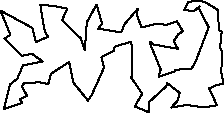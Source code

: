 unitsize(0.001cm);
draw((3140,1401)--(3058,1276));
draw((3058,1276)--(3133,1143));
draw((3133,1143)--(2698,1221));
draw((2698,1221)--(2642,1269));
draw((2642,1269)--(2639,1239));
draw((2639,1239)--(2830,775));
draw((2830,775)--(2801,695));
draw((2801,695)--(2800,653));
draw((2800,653)--(3084,748));
draw((3084,748)--(3084,774));
draw((3084,774)--(3370,791));
draw((3370,791)--(3438,901));
draw((3438,901)--(3675,1522));
draw((3675,1522)--(3507,1851));
draw((3507,1851)--(3515,1892));
draw((3515,1892)--(3417,1808));
draw((3417,1808)--(3245,1828));
draw((3245,1828)--(3317,1966));
draw((3317,1966)--(3453,1998));
draw((3453,1998)--(3611,1968));
draw((3611,1968)--(3782,1865));
draw((3782,1865)--(3834,1827));
draw((3834,1827)--(3858,1472));
draw((3858,1472)--(3904,1444));
draw((3904,1444)--(3876,1165));
draw((3876,1165)--(3918,1088));
draw((3918,1088)--(3896,742));
draw((3896,742)--(3938,516));
draw((3938,516)--(3829,513));
draw((3829,513)--(3684,445));
draw((3684,445)--(3821,147));
draw((3821,147)--(3595,111));
draw((3595,111)--(3292,152));
draw((3292,152)--(3017,108));
draw((3017,108)--(3060,155));
draw((3060,155)--(3123,217));
draw((3123,217)--(3162,367));
draw((3162,367)--(2938,543));
draw((2938,543)--(2929,485));
draw((2929,485)--(2614,195));
draw((2614,195)--(2630,20));
draw((2630,20)--(2372,127));
draw((2372,127)--(2503,352));
draw((2503,352)--(2310,635));
draw((2310,635)--(2330,741));
draw((2330,741)--(2312,1270));
draw((2312,1270)--(2030,1186));
draw((2030,1186)--(2009,1163));
draw((2009,1163)--(2000,1110));
draw((2000,1110)--(1782,995));
draw((1782,995)--(1829,812));
draw((1829,812)--(1612,328));
draw((1612,328)--(1538,224));
draw((1538,224)--(1517,266));
draw((1517,266)--(1286,550));
draw((1286,550)--(1213,910));
draw((1213,910)--(896,705));
draw((896,705)--(844,520));
draw((844,520)--(694,552));
draw((694,552)--(422,542));
draw((422,542)--(380,478));
draw((380,478)--(468,319));
draw((468,319)--(347,252));
draw((347,252)--(387,190));
draw((387,190)--(61,81));
draw((61,81)--(171,514));
draw((171,514)--(298,615));
draw((298,615)--(399,850));
draw((399,850)--(749,920));
draw((749,920)--(556,1056));
draw((556,1056)--(376,1018));
draw((376,1018)--(193,1210));
draw((193,1210)--(71,1323));
draw((71,1323)--(177,1390));
draw((177,1390)--(3,1817));
draw((3,1817)--(563,1513));
draw((563,1513)--(627,1261));
draw((627,1261)--(839,1355));
draw((839,1355)--(782,1462));
draw((782,1462)--(731,1741));
draw((731,1741)--(706,1925));
draw((706,1925)--(962,1895));
draw((962,1895)--(1182,1853));
draw((1182,1853)--(1090,1652));
draw((1090,1652)--(1423,1322));
draw((1423,1322)--(1490,1123));
draw((1490,1123)--(1526,1612));
draw((1526,1612)--(1697,1924));
draw((1697,1924)--(1794,1589));
draw((1794,1589)--(1729,1498));
draw((1729,1498)--(2132,1432));
draw((2132,1432)--(2191,1579));
draw((2191,1579)--(2426,1851));
draw((2426,1851)--(2408,1747));
draw((2408,1747)--(2489,1520));
draw((2489,1520)--(2741,1583));
draw((2741,1583)--(2937,1568));
draw((2937,1568)--(3114,1629));
draw((3114,1629)--(3220,1454));
draw((3220,1454)--(3140,1401));
